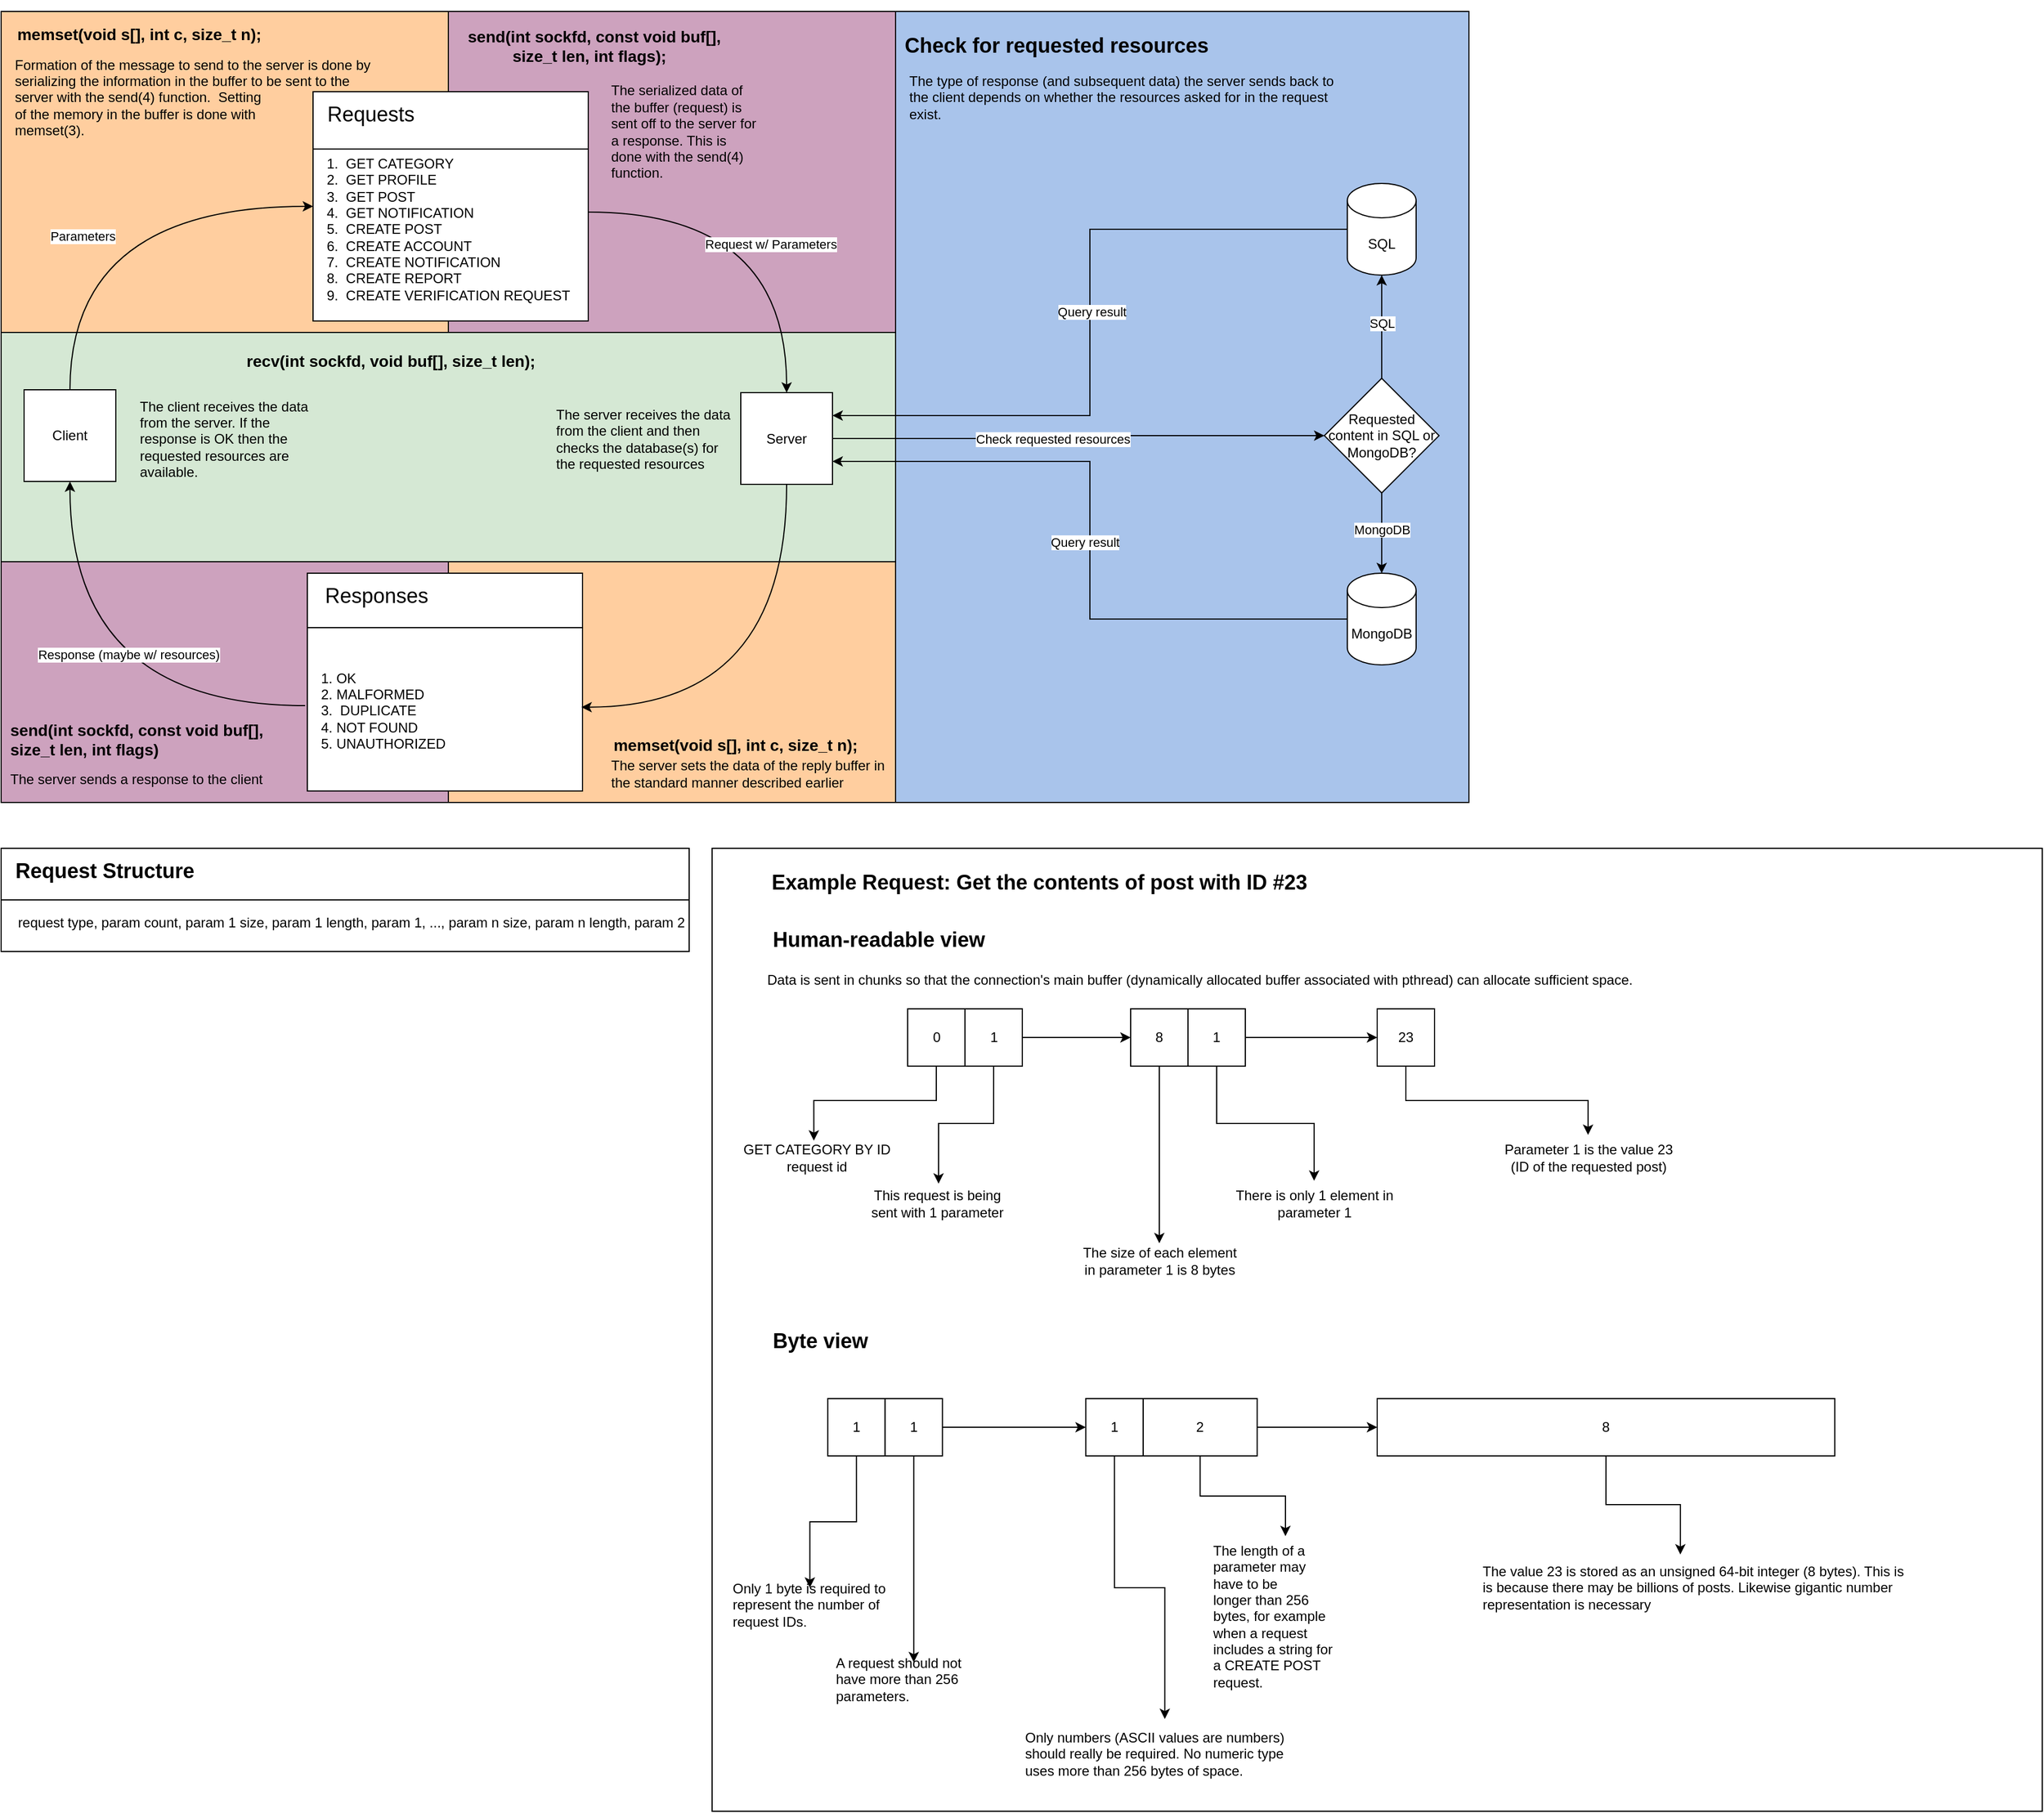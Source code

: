 <mxfile version="24.7.13">
  <diagram name="Page-1" id="sVjNLFmWZmZpmfdCnsmX">
    <mxGraphModel dx="1674" dy="845" grid="1" gridSize="10" guides="1" tooltips="1" connect="1" arrows="1" fold="1" page="1" pageScale="1" pageWidth="1100" pageHeight="850" math="0" shadow="0">
      <root>
        <mxCell id="0" />
        <mxCell id="1" parent="0" />
        <mxCell id="1OjtbBP0HhtFfG1VjbRj-104" value="" style="rounded=0;whiteSpace=wrap;html=1;fillColor=#D5E8D4;" parent="1" vertex="1">
          <mxGeometry x="20" y="400" width="780" height="200" as="geometry" />
        </mxCell>
        <mxCell id="1OjtbBP0HhtFfG1VjbRj-93" value="" style="rounded=0;whiteSpace=wrap;html=1;fillColor=#CDA2BE;" parent="1" vertex="1">
          <mxGeometry x="20" y="600" width="390" height="210" as="geometry" />
        </mxCell>
        <mxCell id="1OjtbBP0HhtFfG1VjbRj-92" value="" style="rounded=0;whiteSpace=wrap;html=1;shadow=0;fillColor=#FFCE9F;" parent="1" vertex="1">
          <mxGeometry x="410" y="600" width="390" height="210" as="geometry" />
        </mxCell>
        <mxCell id="1OjtbBP0HhtFfG1VjbRj-87" value="" style="rounded=0;whiteSpace=wrap;html=1;fillColor=#A9C4EB;" parent="1" vertex="1">
          <mxGeometry x="800" y="120" width="500" height="690" as="geometry" />
        </mxCell>
        <mxCell id="1OjtbBP0HhtFfG1VjbRj-53" value="" style="rounded=0;whiteSpace=wrap;html=1;fillColor=#CDA2BE;" parent="1" vertex="1">
          <mxGeometry x="390" y="120" width="410" height="280" as="geometry" />
        </mxCell>
        <mxCell id="1OjtbBP0HhtFfG1VjbRj-55" value="" style="rounded=0;whiteSpace=wrap;html=1;fillColor=#FFCE9F;" parent="1" vertex="1">
          <mxGeometry x="20" y="120" width="390" height="280" as="geometry" />
        </mxCell>
        <mxCell id="1OjtbBP0HhtFfG1VjbRj-1" value="Client" style="whiteSpace=wrap;html=1;aspect=fixed;" parent="1" vertex="1">
          <mxGeometry x="40" y="450" width="80" height="80" as="geometry" />
        </mxCell>
        <mxCell id="1OjtbBP0HhtFfG1VjbRj-9" value="" style="rounded=0;whiteSpace=wrap;html=1;" parent="1" vertex="1">
          <mxGeometry x="292" y="190" width="240" height="200" as="geometry" />
        </mxCell>
        <mxCell id="1OjtbBP0HhtFfG1VjbRj-10" value="&lt;font style=&quot;font-size: 18px;&quot;&gt;Requests&lt;/font&gt;" style="text;html=1;align=center;verticalAlign=middle;resizable=0;points=[];autosize=1;strokeColor=none;fillColor=none;" parent="1" vertex="1">
          <mxGeometry x="292" y="190" width="100" height="40" as="geometry" />
        </mxCell>
        <mxCell id="1OjtbBP0HhtFfG1VjbRj-11" value="" style="endArrow=none;html=1;rounded=0;entryX=1;entryY=0.25;entryDx=0;entryDy=0;exitX=0;exitY=0.25;exitDx=0;exitDy=0;" parent="1" source="1OjtbBP0HhtFfG1VjbRj-9" target="1OjtbBP0HhtFfG1VjbRj-9" edge="1">
          <mxGeometry width="50" height="50" relative="1" as="geometry">
            <mxPoint x="592" y="790" as="sourcePoint" />
            <mxPoint x="642" y="740" as="targetPoint" />
          </mxGeometry>
        </mxCell>
        <mxCell id="1OjtbBP0HhtFfG1VjbRj-25" style="edgeStyle=orthogonalEdgeStyle;rounded=0;orthogonalLoop=1;jettySize=auto;html=1;exitX=1;exitY=0.25;exitDx=0;exitDy=0;entryX=0.5;entryY=0;entryDx=0;entryDy=0;curved=1;" parent="1" source="1OjtbBP0HhtFfG1VjbRj-16" target="1OjtbBP0HhtFfG1VjbRj-18" edge="1">
          <mxGeometry relative="1" as="geometry" />
        </mxCell>
        <mxCell id="1OjtbBP0HhtFfG1VjbRj-26" value="Request w/ Parameters" style="edgeLabel;html=1;align=center;verticalAlign=middle;resizable=0;points=[];" parent="1OjtbBP0HhtFfG1VjbRj-25" vertex="1" connectable="0">
          <mxGeometry x="0.214" y="-14" relative="1" as="geometry">
            <mxPoint as="offset" />
          </mxGeometry>
        </mxCell>
        <mxCell id="1OjtbBP0HhtFfG1VjbRj-16" value="1.&amp;nbsp; GET CATEGORY&lt;div&gt;2.&amp;nbsp; GET PROFILE&lt;/div&gt;&lt;div&gt;3.&amp;nbsp; GET POST&amp;nbsp;&lt;/div&gt;&lt;div&gt;4.&amp;nbsp; GET NOTIFICATION&lt;/div&gt;&lt;div&gt;5.&amp;nbsp; CREATE POST&lt;/div&gt;&lt;div&gt;6.&amp;nbsp; CREATE ACCOUNT&lt;/div&gt;&lt;div&gt;7.&amp;nbsp; CREATE NOTIFICATION&lt;/div&gt;&lt;div&gt;8.&amp;nbsp; CREATE REPORT&lt;/div&gt;&lt;div&gt;9.&amp;nbsp; CREATE VERIFICATION REQUEST&lt;/div&gt;" style="text;html=1;align=left;verticalAlign=middle;whiteSpace=wrap;rounded=0;" parent="1" vertex="1">
          <mxGeometry x="302" y="280" width="230" height="60" as="geometry" />
        </mxCell>
        <mxCell id="1OjtbBP0HhtFfG1VjbRj-31" style="edgeStyle=orthogonalEdgeStyle;rounded=0;orthogonalLoop=1;jettySize=auto;html=1;exitX=1;exitY=0.5;exitDx=0;exitDy=0;entryX=0;entryY=0.5;entryDx=0;entryDy=0;" parent="1" source="1OjtbBP0HhtFfG1VjbRj-18" target="1OjtbBP0HhtFfG1VjbRj-30" edge="1">
          <mxGeometry relative="1" as="geometry" />
        </mxCell>
        <mxCell id="1OjtbBP0HhtFfG1VjbRj-41" value="Check requested resources" style="edgeLabel;html=1;align=center;verticalAlign=middle;resizable=0;points=[];" parent="1OjtbBP0HhtFfG1VjbRj-31" vertex="1" connectable="0">
          <mxGeometry x="-0.16" y="2" relative="1" as="geometry">
            <mxPoint x="11" y="2" as="offset" />
          </mxGeometry>
        </mxCell>
        <mxCell id="1OjtbBP0HhtFfG1VjbRj-19" value="" style="rounded=0;whiteSpace=wrap;html=1;" parent="1" vertex="1">
          <mxGeometry x="287" y="610" width="240" height="190" as="geometry" />
        </mxCell>
        <mxCell id="1OjtbBP0HhtFfG1VjbRj-20" value="&lt;font style=&quot;font-size: 18px;&quot;&gt;Responses&lt;/font&gt;" style="text;html=1;align=center;verticalAlign=middle;resizable=0;points=[];autosize=1;strokeColor=none;fillColor=none;" parent="1" vertex="1">
          <mxGeometry x="292" y="610" width="110" height="40" as="geometry" />
        </mxCell>
        <mxCell id="1OjtbBP0HhtFfG1VjbRj-21" value="" style="endArrow=none;html=1;rounded=0;entryX=1;entryY=0.25;entryDx=0;entryDy=0;exitX=0;exitY=0.25;exitDx=0;exitDy=0;" parent="1" source="1OjtbBP0HhtFfG1VjbRj-19" target="1OjtbBP0HhtFfG1VjbRj-19" edge="1">
          <mxGeometry width="50" height="50" relative="1" as="geometry">
            <mxPoint x="592" y="830" as="sourcePoint" />
            <mxPoint x="642" y="780" as="targetPoint" />
          </mxGeometry>
        </mxCell>
        <mxCell id="1OjtbBP0HhtFfG1VjbRj-22" value="1. OK&lt;div&gt;2. MALFORMED&lt;/div&gt;&lt;div&gt;3.&amp;nbsp; DUPLICATE&lt;/div&gt;&lt;div&gt;4. NOT FOUND&lt;/div&gt;&lt;div&gt;5. UNAUTHORIZED&lt;/div&gt;" style="text;html=1;align=left;verticalAlign=middle;whiteSpace=wrap;rounded=0;" parent="1" vertex="1">
          <mxGeometry x="297" y="660" width="210" height="140" as="geometry" />
        </mxCell>
        <mxCell id="1OjtbBP0HhtFfG1VjbRj-23" value="" style="endArrow=classic;html=1;rounded=0;entryX=0;entryY=0.5;entryDx=0;entryDy=0;exitX=0.5;exitY=0;exitDx=0;exitDy=0;edgeStyle=orthogonalEdgeStyle;curved=1;" parent="1" source="1OjtbBP0HhtFfG1VjbRj-1" target="1OjtbBP0HhtFfG1VjbRj-9" edge="1">
          <mxGeometry width="50" height="50" relative="1" as="geometry">
            <mxPoint x="592" y="790" as="sourcePoint" />
            <mxPoint x="642" y="740" as="targetPoint" />
          </mxGeometry>
        </mxCell>
        <mxCell id="1OjtbBP0HhtFfG1VjbRj-24" value="Parameters" style="edgeLabel;html=1;align=center;verticalAlign=middle;resizable=0;points=[];" parent="1OjtbBP0HhtFfG1VjbRj-23" vertex="1" connectable="0">
          <mxGeometry x="-0.277" y="-11" relative="1" as="geometry">
            <mxPoint as="offset" />
          </mxGeometry>
        </mxCell>
        <mxCell id="1OjtbBP0HhtFfG1VjbRj-38" style="edgeStyle=orthogonalEdgeStyle;rounded=0;orthogonalLoop=1;jettySize=auto;html=1;exitX=0;exitY=0.5;exitDx=0;exitDy=0;exitPerimeter=0;entryX=1;entryY=0.75;entryDx=0;entryDy=0;" parent="1" source="1OjtbBP0HhtFfG1VjbRj-28" target="1OjtbBP0HhtFfG1VjbRj-18" edge="1">
          <mxGeometry relative="1" as="geometry" />
        </mxCell>
        <mxCell id="1OjtbBP0HhtFfG1VjbRj-43" value="Query result" style="edgeLabel;html=1;align=center;verticalAlign=middle;resizable=0;points=[];" parent="1OjtbBP0HhtFfG1VjbRj-38" vertex="1" connectable="0">
          <mxGeometry x="0.0" y="5" relative="1" as="geometry">
            <mxPoint y="1" as="offset" />
          </mxGeometry>
        </mxCell>
        <mxCell id="1OjtbBP0HhtFfG1VjbRj-28" value="MongoDB" style="shape=cylinder3;whiteSpace=wrap;html=1;boundedLbl=1;backgroundOutline=1;size=15;" parent="1" vertex="1">
          <mxGeometry x="1193.94" y="610" width="60" height="80" as="geometry" />
        </mxCell>
        <mxCell id="1OjtbBP0HhtFfG1VjbRj-39" style="edgeStyle=orthogonalEdgeStyle;rounded=0;orthogonalLoop=1;jettySize=auto;html=1;exitX=0;exitY=0.5;exitDx=0;exitDy=0;exitPerimeter=0;entryX=1;entryY=0.25;entryDx=0;entryDy=0;" parent="1" source="1OjtbBP0HhtFfG1VjbRj-29" target="1OjtbBP0HhtFfG1VjbRj-18" edge="1">
          <mxGeometry relative="1" as="geometry" />
        </mxCell>
        <mxCell id="1OjtbBP0HhtFfG1VjbRj-42" value="Query result" style="edgeLabel;html=1;align=center;verticalAlign=middle;resizable=0;points=[];" parent="1OjtbBP0HhtFfG1VjbRj-39" vertex="1" connectable="0">
          <mxGeometry x="-0.03" y="1" relative="1" as="geometry">
            <mxPoint as="offset" />
          </mxGeometry>
        </mxCell>
        <mxCell id="1OjtbBP0HhtFfG1VjbRj-29" value="SQL" style="shape=cylinder3;whiteSpace=wrap;html=1;boundedLbl=1;backgroundOutline=1;size=15;" parent="1" vertex="1">
          <mxGeometry x="1193.94" y="270" width="60" height="80" as="geometry" />
        </mxCell>
        <mxCell id="1OjtbBP0HhtFfG1VjbRj-30" value="Requested content in SQL or MongoDB?" style="rhombus;whiteSpace=wrap;html=1;" parent="1" vertex="1">
          <mxGeometry x="1173.94" y="440" width="100" height="100" as="geometry" />
        </mxCell>
        <mxCell id="1OjtbBP0HhtFfG1VjbRj-32" style="edgeStyle=orthogonalEdgeStyle;rounded=0;orthogonalLoop=1;jettySize=auto;html=1;exitX=0.5;exitY=0;exitDx=0;exitDy=0;entryX=0.5;entryY=1;entryDx=0;entryDy=0;entryPerimeter=0;" parent="1" source="1OjtbBP0HhtFfG1VjbRj-30" target="1OjtbBP0HhtFfG1VjbRj-29" edge="1">
          <mxGeometry relative="1" as="geometry" />
        </mxCell>
        <mxCell id="1OjtbBP0HhtFfG1VjbRj-35" value="SQL" style="edgeLabel;html=1;align=center;verticalAlign=middle;resizable=0;points=[];" parent="1OjtbBP0HhtFfG1VjbRj-32" vertex="1" connectable="0">
          <mxGeometry x="0.071" y="1" relative="1" as="geometry">
            <mxPoint x="1" as="offset" />
          </mxGeometry>
        </mxCell>
        <mxCell id="1OjtbBP0HhtFfG1VjbRj-33" style="edgeStyle=orthogonalEdgeStyle;rounded=0;orthogonalLoop=1;jettySize=auto;html=1;exitX=0.5;exitY=1;exitDx=0;exitDy=0;entryX=0.5;entryY=0;entryDx=0;entryDy=0;entryPerimeter=0;" parent="1" source="1OjtbBP0HhtFfG1VjbRj-30" target="1OjtbBP0HhtFfG1VjbRj-28" edge="1">
          <mxGeometry relative="1" as="geometry" />
        </mxCell>
        <mxCell id="1OjtbBP0HhtFfG1VjbRj-34" value="MongoDB" style="edgeLabel;html=1;align=center;verticalAlign=middle;resizable=0;points=[];" parent="1OjtbBP0HhtFfG1VjbRj-33" vertex="1" connectable="0">
          <mxGeometry x="-0.129" relative="1" as="geometry">
            <mxPoint y="1" as="offset" />
          </mxGeometry>
        </mxCell>
        <mxCell id="1OjtbBP0HhtFfG1VjbRj-60" value="&lt;h3&gt;send(int sockfd, const void buf[],&amp;nbsp;&lt;br&gt;&amp;nbsp; &amp;nbsp; &amp;nbsp; &amp;nbsp; &amp;nbsp; size_t len, int flags);&lt;/h3&gt;" style="text;html=1;align=left;verticalAlign=middle;resizable=0;points=[];autosize=1;strokeColor=none;fillColor=none;" parent="1" vertex="1">
          <mxGeometry x="425" y="110" width="250" height="80" as="geometry" />
        </mxCell>
        <mxCell id="1OjtbBP0HhtFfG1VjbRj-61" value="&lt;h3&gt;memset(void s[], int c, size_t n);&lt;/h3&gt;" style="text;html=1;align=center;verticalAlign=middle;resizable=0;points=[];autosize=1;strokeColor=none;fillColor=none;" parent="1" vertex="1">
          <mxGeometry x="20" y="110" width="240" height="60" as="geometry" />
        </mxCell>
        <mxCell id="1OjtbBP0HhtFfG1VjbRj-62" value="Formation of the message to send to the server is done by&amp;nbsp;&lt;div&gt;serializing the information in the buffer to be sent to the&amp;nbsp;&lt;/div&gt;&lt;div&gt;server with the send(4) function.&amp;nbsp; Setting&lt;/div&gt;&lt;div&gt;of the memory in the buffer is done with&lt;/div&gt;&lt;div&gt;memset(3).&amp;nbsp;&lt;/div&gt;" style="text;html=1;align=left;verticalAlign=middle;resizable=0;points=[];autosize=1;strokeColor=none;fillColor=none;" parent="1" vertex="1">
          <mxGeometry x="30" y="150" width="340" height="90" as="geometry" />
        </mxCell>
        <mxCell id="1OjtbBP0HhtFfG1VjbRj-63" value="The serialized data of the buffer (request) is sent off to the server for a response. This is done with the send(4) function." style="text;html=1;align=left;verticalAlign=middle;whiteSpace=wrap;rounded=0;" parent="1" vertex="1">
          <mxGeometry x="550" y="190" width="130" height="70" as="geometry" />
        </mxCell>
        <mxCell id="1OjtbBP0HhtFfG1VjbRj-64" value="" style="rounded=0;whiteSpace=wrap;html=1;" parent="1" vertex="1">
          <mxGeometry x="20" y="850" width="600" height="90" as="geometry" />
        </mxCell>
        <mxCell id="1OjtbBP0HhtFfG1VjbRj-65" value="&lt;h2&gt;Request Structure&lt;/h2&gt;" style="text;html=1;align=center;verticalAlign=middle;resizable=0;points=[];autosize=1;strokeColor=none;fillColor=none;" parent="1" vertex="1">
          <mxGeometry x="20.0" y="840" width="180" height="60" as="geometry" />
        </mxCell>
        <mxCell id="1OjtbBP0HhtFfG1VjbRj-66" value="request type, param count, param 1 size, param 1 length, param 1, ..., param n size, param n length, param 2" style="text;html=1;align=center;verticalAlign=middle;resizable=0;points=[];autosize=1;strokeColor=none;fillColor=none;" parent="1" vertex="1">
          <mxGeometry x="20.0" y="900" width="610" height="30" as="geometry" />
        </mxCell>
        <mxCell id="1OjtbBP0HhtFfG1VjbRj-68" value="" style="endArrow=none;html=1;rounded=0;entryX=1;entryY=0.5;entryDx=0;entryDy=0;exitX=0;exitY=0.5;exitDx=0;exitDy=0;" parent="1" source="1OjtbBP0HhtFfG1VjbRj-64" target="1OjtbBP0HhtFfG1VjbRj-64" edge="1">
          <mxGeometry width="50" height="50" relative="1" as="geometry">
            <mxPoint x="360" y="1210" as="sourcePoint" />
            <mxPoint x="410" y="1160" as="targetPoint" />
          </mxGeometry>
        </mxCell>
        <mxCell id="1OjtbBP0HhtFfG1VjbRj-85" value="" style="rounded=0;whiteSpace=wrap;html=1;" parent="1" vertex="1">
          <mxGeometry x="640" y="850" width="1160" height="840" as="geometry" />
        </mxCell>
        <mxCell id="1OjtbBP0HhtFfG1VjbRj-86" value="&lt;h2&gt;Example Request: Get the contents of post with ID #23&lt;/h2&gt;" style="text;html=1;align=center;verticalAlign=middle;resizable=0;points=[];autosize=1;strokeColor=none;fillColor=none;" parent="1" vertex="1">
          <mxGeometry x="680" y="850" width="490" height="60" as="geometry" />
        </mxCell>
        <mxCell id="1OjtbBP0HhtFfG1VjbRj-88" value="&lt;h2&gt;Check for requested resources&lt;/h2&gt;" style="text;html=1;align=center;verticalAlign=middle;resizable=0;points=[];autosize=1;strokeColor=none;fillColor=none;" parent="1" vertex="1">
          <mxGeometry x="795" y="120" width="290" height="60" as="geometry" />
        </mxCell>
        <mxCell id="1OjtbBP0HhtFfG1VjbRj-89" value="The type of response (and subsequent data) the server sends back to&amp;nbsp;&lt;div&gt;the client&amp;nbsp;&lt;span style=&quot;background-color: initial;&quot;&gt;depends on whether the resources asked for in the request&amp;nbsp;&lt;/span&gt;&lt;/div&gt;&lt;div&gt;&lt;span style=&quot;background-color: initial;&quot;&gt;exist.&lt;/span&gt;&lt;/div&gt;" style="text;html=1;align=left;verticalAlign=middle;resizable=0;points=[];autosize=1;strokeColor=none;fillColor=none;" parent="1" vertex="1">
          <mxGeometry x="810" y="165" width="400" height="60" as="geometry" />
        </mxCell>
        <mxCell id="1OjtbBP0HhtFfG1VjbRj-18" value="Server" style="whiteSpace=wrap;html=1;aspect=fixed;" parent="1" vertex="1">
          <mxGeometry x="665" y="452.5" width="80" height="80" as="geometry" />
        </mxCell>
        <mxCell id="1OjtbBP0HhtFfG1VjbRj-95" value="&lt;h3&gt;recv(int sockfd, void buf[], size_t len);&lt;/h3&gt;" style="text;html=1;align=left;verticalAlign=middle;whiteSpace=wrap;rounded=0;" parent="1" vertex="1">
          <mxGeometry x="232" y="410" width="350" height="30" as="geometry" />
        </mxCell>
        <mxCell id="1OjtbBP0HhtFfG1VjbRj-96" value="The server receives the data from the client and then checks the database(s) for the requested resources" style="text;html=1;align=left;verticalAlign=middle;whiteSpace=wrap;rounded=0;" parent="1" vertex="1">
          <mxGeometry x="502" y="450" width="163" height="85" as="geometry" />
        </mxCell>
        <mxCell id="1OjtbBP0HhtFfG1VjbRj-98" value="&lt;h3&gt;send(int sockfd, const void buf[], size_t len, int flags)&lt;/h3&gt;" style="text;html=1;align=left;verticalAlign=middle;whiteSpace=wrap;rounded=0;" parent="1" vertex="1">
          <mxGeometry x="26" y="730" width="244" height="50" as="geometry" />
        </mxCell>
        <mxCell id="1OjtbBP0HhtFfG1VjbRj-99" value="The server sends a response to the client" style="text;html=1;align=left;verticalAlign=middle;whiteSpace=wrap;rounded=0;" parent="1" vertex="1">
          <mxGeometry x="26" y="770" width="333" height="40" as="geometry" />
        </mxCell>
        <mxCell id="1OjtbBP0HhtFfG1VjbRj-102" value="&lt;h3&gt;memset(void s[], int c, size_t n);&lt;/h3&gt;" style="text;html=1;align=center;verticalAlign=middle;resizable=0;points=[];autosize=1;strokeColor=none;fillColor=none;" parent="1" vertex="1">
          <mxGeometry x="540" y="730" width="240" height="60" as="geometry" />
        </mxCell>
        <mxCell id="1OjtbBP0HhtFfG1VjbRj-103" value="The server sets the data of the reply buffer in the standard manner described earlier" style="text;html=1;align=left;verticalAlign=middle;whiteSpace=wrap;rounded=0;" parent="1" vertex="1">
          <mxGeometry x="550" y="760" width="245" height="50" as="geometry" />
        </mxCell>
        <mxCell id="1OjtbBP0HhtFfG1VjbRj-105" value="The client receives the data from the server. If the response is OK then the requested resources are available.&amp;nbsp;" style="text;html=1;align=left;verticalAlign=middle;whiteSpace=wrap;rounded=0;" parent="1" vertex="1">
          <mxGeometry x="139" y="450" width="163" height="85" as="geometry" />
        </mxCell>
        <mxCell id="1OjtbBP0HhtFfG1VjbRj-107" style="edgeStyle=orthogonalEdgeStyle;rounded=0;orthogonalLoop=1;jettySize=auto;html=1;exitX=0.5;exitY=1;exitDx=0;exitDy=0;entryX=0.996;entryY=0.615;entryDx=0;entryDy=0;entryPerimeter=0;curved=1;" parent="1" source="1OjtbBP0HhtFfG1VjbRj-18" target="1OjtbBP0HhtFfG1VjbRj-19" edge="1">
          <mxGeometry relative="1" as="geometry" />
        </mxCell>
        <mxCell id="1OjtbBP0HhtFfG1VjbRj-109" value="" style="endArrow=classic;html=1;rounded=0;entryX=0.5;entryY=1;entryDx=0;entryDy=0;exitX=-0.008;exitY=0.608;exitDx=0;exitDy=0;exitPerimeter=0;edgeStyle=orthogonalEdgeStyle;curved=1;" parent="1" source="1OjtbBP0HhtFfG1VjbRj-19" target="1OjtbBP0HhtFfG1VjbRj-1" edge="1">
          <mxGeometry width="50" height="50" relative="1" as="geometry">
            <mxPoint x="690" y="560" as="sourcePoint" />
            <mxPoint x="740" y="510" as="targetPoint" />
          </mxGeometry>
        </mxCell>
        <mxCell id="1OjtbBP0HhtFfG1VjbRj-110" value="Response (maybe w/ resources)" style="edgeLabel;html=1;align=center;verticalAlign=middle;resizable=0;points=[];" parent="1OjtbBP0HhtFfG1VjbRj-109" vertex="1" connectable="0">
          <mxGeometry x="-0.235" y="-45" relative="1" as="geometry">
            <mxPoint x="-1" as="offset" />
          </mxGeometry>
        </mxCell>
        <mxCell id="v55B5Anf6y4wa15yqD8W-4" value="0" style="whiteSpace=wrap;html=1;aspect=fixed;" parent="1" vertex="1">
          <mxGeometry x="810.53" y="990" width="50" height="50" as="geometry" />
        </mxCell>
        <mxCell id="Fco1ijK6XxKWW1gISkOT-1" value="" style="edgeStyle=orthogonalEdgeStyle;rounded=0;orthogonalLoop=1;jettySize=auto;html=1;" edge="1" parent="1" source="v55B5Anf6y4wa15yqD8W-5" target="v55B5Anf6y4wa15yqD8W-7">
          <mxGeometry relative="1" as="geometry" />
        </mxCell>
        <mxCell id="v55B5Anf6y4wa15yqD8W-5" value="1" style="whiteSpace=wrap;html=1;aspect=fixed;" parent="1" vertex="1">
          <mxGeometry x="860.53" y="990" width="50" height="50" as="geometry" />
        </mxCell>
        <mxCell id="v55B5Anf6y4wa15yqD8W-7" value="8" style="whiteSpace=wrap;html=1;aspect=fixed;" parent="1" vertex="1">
          <mxGeometry x="1005" y="990" width="50" height="50" as="geometry" />
        </mxCell>
        <mxCell id="v55B5Anf6y4wa15yqD8W-19" style="edgeStyle=orthogonalEdgeStyle;rounded=0;orthogonalLoop=1;jettySize=auto;html=1;exitX=0.5;exitY=1;exitDx=0;exitDy=0;" parent="1" source="v55B5Anf6y4wa15yqD8W-8" target="v55B5Anf6y4wa15yqD8W-14" edge="1">
          <mxGeometry relative="1" as="geometry" />
        </mxCell>
        <mxCell id="Fco1ijK6XxKWW1gISkOT-2" value="" style="edgeStyle=orthogonalEdgeStyle;rounded=0;orthogonalLoop=1;jettySize=auto;html=1;" edge="1" parent="1" source="v55B5Anf6y4wa15yqD8W-8" target="v55B5Anf6y4wa15yqD8W-9">
          <mxGeometry relative="1" as="geometry" />
        </mxCell>
        <mxCell id="v55B5Anf6y4wa15yqD8W-8" value="1" style="whiteSpace=wrap;html=1;aspect=fixed;" parent="1" vertex="1">
          <mxGeometry x="1055" y="990" width="50" height="50" as="geometry" />
        </mxCell>
        <mxCell id="v55B5Anf6y4wa15yqD8W-20" style="edgeStyle=orthogonalEdgeStyle;rounded=0;orthogonalLoop=1;jettySize=auto;html=1;exitX=0.5;exitY=1;exitDx=0;exitDy=0;" parent="1" source="v55B5Anf6y4wa15yqD8W-9" target="v55B5Anf6y4wa15yqD8W-15" edge="1">
          <mxGeometry relative="1" as="geometry" />
        </mxCell>
        <mxCell id="v55B5Anf6y4wa15yqD8W-9" value="23" style="whiteSpace=wrap;html=1;aspect=fixed;" parent="1" vertex="1">
          <mxGeometry x="1220" y="990" width="50" height="50" as="geometry" />
        </mxCell>
        <mxCell id="v55B5Anf6y4wa15yqD8W-10" value="GET CATEGORY BY ID&lt;div&gt;request id&lt;/div&gt;" style="text;html=1;align=center;verticalAlign=middle;resizable=0;points=[];autosize=1;strokeColor=none;fillColor=none;" parent="1" vertex="1">
          <mxGeometry x="655.53" y="1100" width="150" height="40" as="geometry" />
        </mxCell>
        <mxCell id="v55B5Anf6y4wa15yqD8W-11" value="This request is being&lt;div&gt;sent with 1 parameter&lt;/div&gt;" style="text;html=1;align=center;verticalAlign=middle;resizable=0;points=[];autosize=1;strokeColor=none;fillColor=none;" parent="1" vertex="1">
          <mxGeometry x="765.53" y="1140" width="140" height="40" as="geometry" />
        </mxCell>
        <mxCell id="v55B5Anf6y4wa15yqD8W-13" value="The size of each element&lt;div&gt;in parameter 1 is 8 bytes&lt;/div&gt;" style="text;html=1;align=center;verticalAlign=middle;resizable=0;points=[];autosize=1;strokeColor=none;fillColor=none;" parent="1" vertex="1">
          <mxGeometry x="950" y="1190" width="160" height="40" as="geometry" />
        </mxCell>
        <mxCell id="v55B5Anf6y4wa15yqD8W-14" value="There is only 1 element in&lt;div&gt;parameter 1&lt;/div&gt;" style="text;html=1;align=center;verticalAlign=middle;resizable=0;points=[];autosize=1;strokeColor=none;fillColor=none;" parent="1" vertex="1">
          <mxGeometry x="1085" y="1140" width="160" height="40" as="geometry" />
        </mxCell>
        <mxCell id="v55B5Anf6y4wa15yqD8W-15" value="Parameter 1 is the value 23&lt;div&gt;(ID of the requested post)&lt;/div&gt;" style="text;html=1;align=center;verticalAlign=middle;resizable=0;points=[];autosize=1;strokeColor=none;fillColor=none;" parent="1" vertex="1">
          <mxGeometry x="1318.94" y="1100" width="170" height="40" as="geometry" />
        </mxCell>
        <mxCell id="v55B5Anf6y4wa15yqD8W-16" style="edgeStyle=orthogonalEdgeStyle;rounded=0;orthogonalLoop=1;jettySize=auto;html=1;exitX=0.5;exitY=1;exitDx=0;exitDy=0;entryX=0.488;entryY=0.125;entryDx=0;entryDy=0;entryPerimeter=0;" parent="1" source="v55B5Anf6y4wa15yqD8W-4" target="v55B5Anf6y4wa15yqD8W-10" edge="1">
          <mxGeometry relative="1" as="geometry" />
        </mxCell>
        <mxCell id="v55B5Anf6y4wa15yqD8W-17" style="edgeStyle=orthogonalEdgeStyle;rounded=0;orthogonalLoop=1;jettySize=auto;html=1;exitX=0.5;exitY=1;exitDx=0;exitDy=0;entryX=0.514;entryY=0.063;entryDx=0;entryDy=0;entryPerimeter=0;" parent="1" source="v55B5Anf6y4wa15yqD8W-5" target="v55B5Anf6y4wa15yqD8W-11" edge="1">
          <mxGeometry relative="1" as="geometry" />
        </mxCell>
        <mxCell id="v55B5Anf6y4wa15yqD8W-18" style="edgeStyle=orthogonalEdgeStyle;rounded=0;orthogonalLoop=1;jettySize=auto;html=1;exitX=0.5;exitY=1;exitDx=0;exitDy=0;entryX=0.5;entryY=0.113;entryDx=0;entryDy=0;entryPerimeter=0;" parent="1" source="v55B5Anf6y4wa15yqD8W-7" target="v55B5Anf6y4wa15yqD8W-13" edge="1">
          <mxGeometry relative="1" as="geometry" />
        </mxCell>
        <mxCell id="v55B5Anf6y4wa15yqD8W-21" value="&lt;h2&gt;Human-readable view&lt;/h2&gt;" style="text;html=1;align=center;verticalAlign=middle;resizable=0;points=[];autosize=1;strokeColor=none;fillColor=none;" parent="1" vertex="1">
          <mxGeometry x="680" y="900" width="210" height="60" as="geometry" />
        </mxCell>
        <mxCell id="v55B5Anf6y4wa15yqD8W-22" value="&lt;h2&gt;Byte view&lt;/h2&gt;" style="text;html=1;align=left;verticalAlign=middle;resizable=0;points=[];autosize=1;strokeColor=none;fillColor=none;" parent="1" vertex="1">
          <mxGeometry x="690.53" y="1250" width="110" height="60" as="geometry" />
        </mxCell>
        <mxCell id="v55B5Anf6y4wa15yqD8W-45" style="edgeStyle=orthogonalEdgeStyle;rounded=0;orthogonalLoop=1;jettySize=auto;html=1;exitX=0.5;exitY=1;exitDx=0;exitDy=0;" parent="1" source="v55B5Anf6y4wa15yqD8W-34" target="v55B5Anf6y4wa15yqD8W-42" edge="1">
          <mxGeometry relative="1" as="geometry" />
        </mxCell>
        <mxCell id="v55B5Anf6y4wa15yqD8W-34" value="1" style="whiteSpace=wrap;html=1;aspect=fixed;" parent="1" vertex="1">
          <mxGeometry x="740.86" y="1330" width="50" height="50" as="geometry" />
        </mxCell>
        <mxCell id="v55B5Anf6y4wa15yqD8W-48" style="edgeStyle=orthogonalEdgeStyle;rounded=0;orthogonalLoop=1;jettySize=auto;html=1;exitX=0.5;exitY=1;exitDx=0;exitDy=0;entryX=0.5;entryY=0;entryDx=0;entryDy=0;" parent="1" source="v55B5Anf6y4wa15yqD8W-35" target="v55B5Anf6y4wa15yqD8W-44" edge="1">
          <mxGeometry relative="1" as="geometry" />
        </mxCell>
        <mxCell id="Fco1ijK6XxKWW1gISkOT-4" style="edgeStyle=orthogonalEdgeStyle;rounded=0;orthogonalLoop=1;jettySize=auto;html=1;exitX=1;exitY=0.5;exitDx=0;exitDy=0;entryX=0;entryY=0.5;entryDx=0;entryDy=0;" edge="1" parent="1" source="v55B5Anf6y4wa15yqD8W-35" target="v55B5Anf6y4wa15yqD8W-52">
          <mxGeometry relative="1" as="geometry" />
        </mxCell>
        <mxCell id="v55B5Anf6y4wa15yqD8W-35" value="1" style="whiteSpace=wrap;html=1;aspect=fixed;" parent="1" vertex="1">
          <mxGeometry x="790.86" y="1330" width="50" height="50" as="geometry" />
        </mxCell>
        <mxCell id="v55B5Anf6y4wa15yqD8W-55" style="edgeStyle=orthogonalEdgeStyle;rounded=0;orthogonalLoop=1;jettySize=auto;html=1;exitX=0.5;exitY=1;exitDx=0;exitDy=0;" parent="1" source="v55B5Anf6y4wa15yqD8W-37" target="v55B5Anf6y4wa15yqD8W-54" edge="1">
          <mxGeometry relative="1" as="geometry" />
        </mxCell>
        <mxCell id="Fco1ijK6XxKWW1gISkOT-5" style="edgeStyle=orthogonalEdgeStyle;rounded=0;orthogonalLoop=1;jettySize=auto;html=1;exitX=1;exitY=0.5;exitDx=0;exitDy=0;entryX=0;entryY=0.5;entryDx=0;entryDy=0;" edge="1" parent="1" source="v55B5Anf6y4wa15yqD8W-37" target="v55B5Anf6y4wa15yqD8W-39">
          <mxGeometry relative="1" as="geometry" />
        </mxCell>
        <mxCell id="v55B5Anf6y4wa15yqD8W-37" value="2" style="rounded=0;whiteSpace=wrap;html=1;" parent="1" vertex="1">
          <mxGeometry x="1015.86" y="1330" width="99.47" height="50" as="geometry" />
        </mxCell>
        <mxCell id="v55B5Anf6y4wa15yqD8W-39" value="8" style="rounded=0;whiteSpace=wrap;html=1;" parent="1" vertex="1">
          <mxGeometry x="1220" y="1330" width="399.07" height="50" as="geometry" />
        </mxCell>
        <mxCell id="v55B5Anf6y4wa15yqD8W-42" value="Only 1 byte is required to represent the number of request IDs.&amp;nbsp;" style="text;html=1;align=left;verticalAlign=middle;whiteSpace=wrap;rounded=0;" parent="1" vertex="1">
          <mxGeometry x="655.53" y="1495" width="139.47" height="30" as="geometry" />
        </mxCell>
        <mxCell id="v55B5Anf6y4wa15yqD8W-44" value="A request should not have more than 256 parameters." style="text;html=1;align=left;verticalAlign=middle;whiteSpace=wrap;rounded=0;" parent="1" vertex="1">
          <mxGeometry x="746.13" y="1560" width="139.47" height="30" as="geometry" />
        </mxCell>
        <mxCell id="v55B5Anf6y4wa15yqD8W-51" value="Only numbers (ASCII values are numbers)&amp;nbsp;&lt;div&gt;should really be required. No numeric type&amp;nbsp;&lt;/div&gt;&lt;div&gt;uses more than 256 bytes of space.&lt;/div&gt;" style="text;html=1;align=left;verticalAlign=middle;resizable=0;points=[];autosize=1;strokeColor=none;fillColor=none;" parent="1" vertex="1">
          <mxGeometry x="910.53" y="1610" width="250" height="60" as="geometry" />
        </mxCell>
        <mxCell id="v55B5Anf6y4wa15yqD8W-52" value="1" style="whiteSpace=wrap;html=1;aspect=fixed;" parent="1" vertex="1">
          <mxGeometry x="965.86" y="1330" width="50" height="50" as="geometry" />
        </mxCell>
        <mxCell id="v55B5Anf6y4wa15yqD8W-53" style="edgeStyle=orthogonalEdgeStyle;rounded=0;orthogonalLoop=1;jettySize=auto;html=1;exitX=0.5;exitY=1;exitDx=0;exitDy=0;entryX=0.497;entryY=-0.008;entryDx=0;entryDy=0;entryPerimeter=0;" parent="1" source="v55B5Anf6y4wa15yqD8W-52" target="v55B5Anf6y4wa15yqD8W-51" edge="1">
          <mxGeometry relative="1" as="geometry" />
        </mxCell>
        <mxCell id="v55B5Anf6y4wa15yqD8W-54" value="The length of a&amp;nbsp;&lt;div&gt;parameter may&amp;nbsp;&lt;div&gt;have to be&amp;nbsp;&lt;/div&gt;&lt;div&gt;longer than 256&amp;nbsp;&lt;/div&gt;&lt;div&gt;bytes, for&amp;nbsp;&lt;span style=&quot;background-color: initial;&quot;&gt;example&amp;nbsp;&lt;/span&gt;&lt;/div&gt;&lt;div&gt;&lt;span style=&quot;background-color: initial;&quot;&gt;when a request&lt;/span&gt;&lt;/div&gt;&lt;div&gt;&lt;span style=&quot;background-color: initial;&quot;&gt;includes&amp;nbsp;&lt;/span&gt;&lt;span style=&quot;background-color: initial;&quot;&gt;a string for&lt;/span&gt;&lt;/div&gt;&lt;div&gt;&lt;span style=&quot;background-color: initial;&quot;&gt;a CREATE POST&amp;nbsp;&lt;/span&gt;&lt;/div&gt;&lt;div&gt;&lt;span style=&quot;background-color: initial;&quot;&gt;request.&lt;/span&gt;&lt;/div&gt;&lt;/div&gt;" style="text;html=1;align=left;verticalAlign=middle;resizable=0;points=[];autosize=1;strokeColor=none;fillColor=none;" parent="1" vertex="1">
          <mxGeometry x="1075" y="1450" width="130" height="140" as="geometry" />
        </mxCell>
        <mxCell id="v55B5Anf6y4wa15yqD8W-56" value="The value 23 is stored as an unsigned 64-bit integer (8 bytes). This is&lt;div&gt;is because there may be billions of posts. Likewise gigantic number&lt;/div&gt;&lt;div&gt;representation is necessary&lt;/div&gt;" style="text;html=1;align=left;verticalAlign=middle;resizable=0;points=[];autosize=1;strokeColor=none;fillColor=none;" parent="1" vertex="1">
          <mxGeometry x="1309.67" y="1465" width="390" height="60" as="geometry" />
        </mxCell>
        <mxCell id="v55B5Anf6y4wa15yqD8W-57" style="edgeStyle=orthogonalEdgeStyle;rounded=0;orthogonalLoop=1;jettySize=auto;html=1;exitX=0.5;exitY=1;exitDx=0;exitDy=0;entryX=0.448;entryY=0.017;entryDx=0;entryDy=0;entryPerimeter=0;" parent="1" source="v55B5Anf6y4wa15yqD8W-39" target="v55B5Anf6y4wa15yqD8W-56" edge="1">
          <mxGeometry relative="1" as="geometry" />
        </mxCell>
        <mxCell id="Fco1ijK6XxKWW1gISkOT-3" value="Data is sent in chunks so that the connection&#39;s main buffer (dynamically allocated buffer associated with pthread) can allocate sufficient space." style="text;html=1;align=center;verticalAlign=middle;resizable=0;points=[];autosize=1;strokeColor=none;fillColor=none;" vertex="1" parent="1">
          <mxGeometry x="675" y="950" width="780" height="30" as="geometry" />
        </mxCell>
      </root>
    </mxGraphModel>
  </diagram>
</mxfile>
